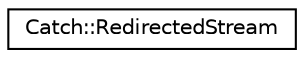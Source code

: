 digraph "Graphical Class Hierarchy"
{
  edge [fontname="Helvetica",fontsize="10",labelfontname="Helvetica",labelfontsize="10"];
  node [fontname="Helvetica",fontsize="10",shape=record];
  rankdir="LR";
  Node0 [label="Catch::RedirectedStream",height=0.2,width=0.4,color="black", fillcolor="white", style="filled",URL="$classCatch_1_1RedirectedStream.html"];
}
